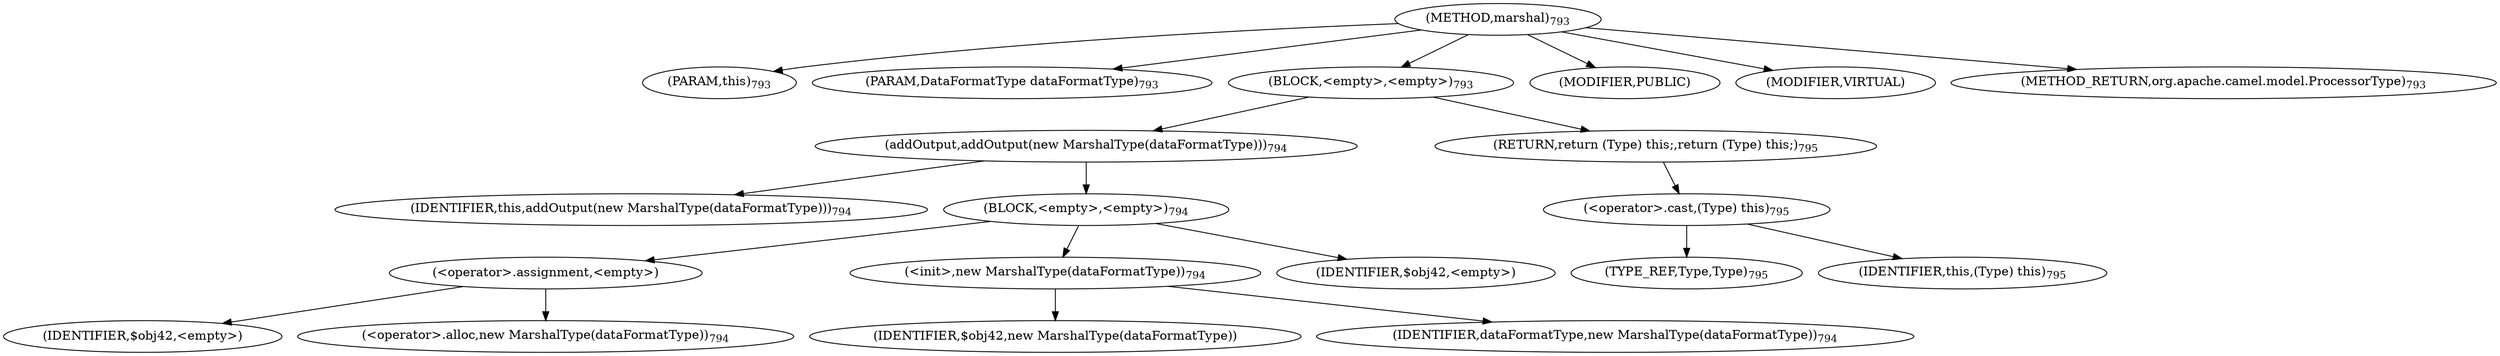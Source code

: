digraph "marshal" {  
"1524" [label = <(METHOD,marshal)<SUB>793</SUB>> ]
"221" [label = <(PARAM,this)<SUB>793</SUB>> ]
"1525" [label = <(PARAM,DataFormatType dataFormatType)<SUB>793</SUB>> ]
"1526" [label = <(BLOCK,&lt;empty&gt;,&lt;empty&gt;)<SUB>793</SUB>> ]
"1527" [label = <(addOutput,addOutput(new MarshalType(dataFormatType)))<SUB>794</SUB>> ]
"220" [label = <(IDENTIFIER,this,addOutput(new MarshalType(dataFormatType)))<SUB>794</SUB>> ]
"1528" [label = <(BLOCK,&lt;empty&gt;,&lt;empty&gt;)<SUB>794</SUB>> ]
"1529" [label = <(&lt;operator&gt;.assignment,&lt;empty&gt;)> ]
"1530" [label = <(IDENTIFIER,$obj42,&lt;empty&gt;)> ]
"1531" [label = <(&lt;operator&gt;.alloc,new MarshalType(dataFormatType))<SUB>794</SUB>> ]
"1532" [label = <(&lt;init&gt;,new MarshalType(dataFormatType))<SUB>794</SUB>> ]
"1533" [label = <(IDENTIFIER,$obj42,new MarshalType(dataFormatType))> ]
"1534" [label = <(IDENTIFIER,dataFormatType,new MarshalType(dataFormatType))<SUB>794</SUB>> ]
"1535" [label = <(IDENTIFIER,$obj42,&lt;empty&gt;)> ]
"1536" [label = <(RETURN,return (Type) this;,return (Type) this;)<SUB>795</SUB>> ]
"1537" [label = <(&lt;operator&gt;.cast,(Type) this)<SUB>795</SUB>> ]
"1538" [label = <(TYPE_REF,Type,Type)<SUB>795</SUB>> ]
"222" [label = <(IDENTIFIER,this,(Type) this)<SUB>795</SUB>> ]
"1539" [label = <(MODIFIER,PUBLIC)> ]
"1540" [label = <(MODIFIER,VIRTUAL)> ]
"1541" [label = <(METHOD_RETURN,org.apache.camel.model.ProcessorType)<SUB>793</SUB>> ]
  "1524" -> "221" 
  "1524" -> "1525" 
  "1524" -> "1526" 
  "1524" -> "1539" 
  "1524" -> "1540" 
  "1524" -> "1541" 
  "1526" -> "1527" 
  "1526" -> "1536" 
  "1527" -> "220" 
  "1527" -> "1528" 
  "1528" -> "1529" 
  "1528" -> "1532" 
  "1528" -> "1535" 
  "1529" -> "1530" 
  "1529" -> "1531" 
  "1532" -> "1533" 
  "1532" -> "1534" 
  "1536" -> "1537" 
  "1537" -> "1538" 
  "1537" -> "222" 
}
